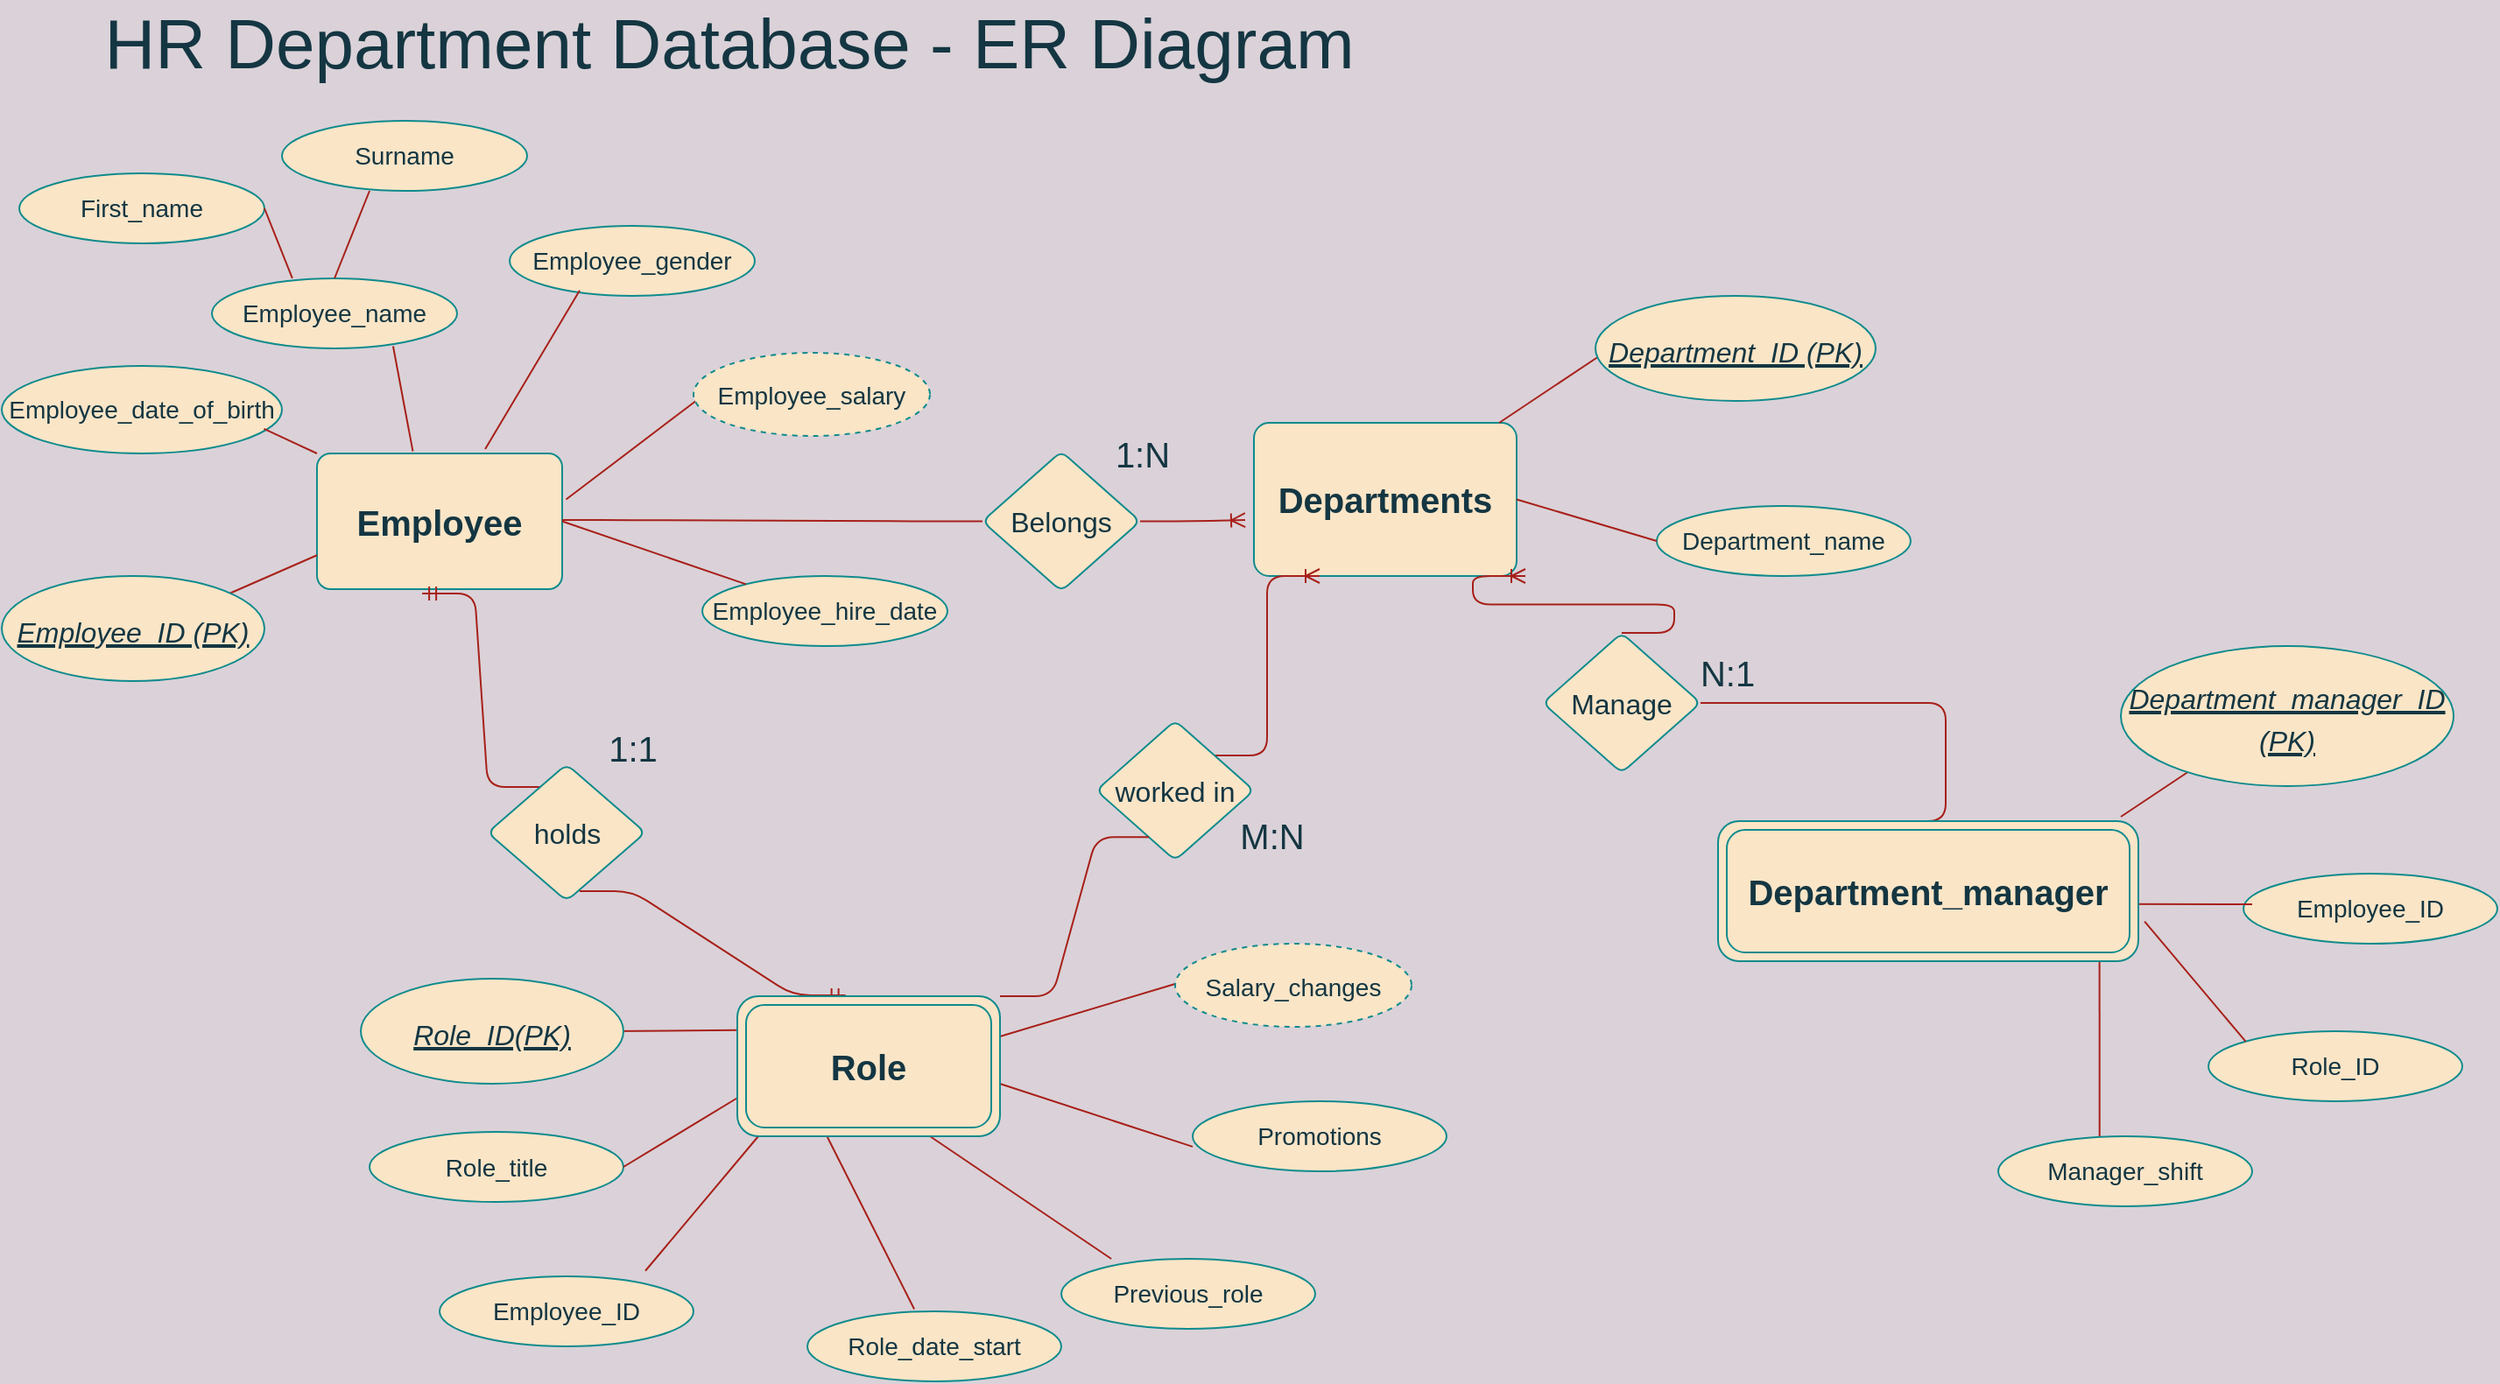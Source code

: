 <mxfile version="15.5.8" type="github">
  <diagram name="Page-1" id="a7904f86-f2b4-8e86-fa97-74104820619b">
    <mxGraphModel dx="1456" dy="1641" grid="1" gridSize="10" guides="1" tooltips="1" connect="1" arrows="1" fold="1" page="1" pageScale="1" pageWidth="1600" pageHeight="900" background="#DAD2D8" math="0" shadow="0">
      <root>
        <mxCell id="0" />
        <mxCell id="1" parent="0" />
        <mxCell id="e3raqFH5HiRqm9mPKhRc-3" value="&lt;font style=&quot;font-size: 40px&quot;&gt;HR Department Database - ER Diagram&lt;/font&gt;" style="text;html=1;resizable=0;autosize=1;align=center;verticalAlign=middle;points=[];fillColor=none;strokeColor=none;fontColor=#143642;rounded=1;" parent="1" vertex="1">
          <mxGeometry x="70" width="730" height="30" as="geometry" />
        </mxCell>
        <mxCell id="hZx71IKOhUPCRJcw6M9n-52" style="edgeStyle=orthogonalEdgeStyle;orthogonalLoop=1;jettySize=auto;html=1;exitX=0.5;exitY=1;exitDx=0;exitDy=0;strokeColor=#A8201A;fontColor=#143642;labelBackgroundColor=#DAD2D8;" parent="1" edge="1">
          <mxGeometry relative="1" as="geometry">
            <mxPoint x="844" y="267.5" as="sourcePoint" />
            <mxPoint x="844" y="267.5" as="targetPoint" />
          </mxGeometry>
        </mxCell>
        <mxCell id="nj0aj4-7wqTGS0bk_ivH-1" value="&lt;b&gt;&lt;font style=&quot;font-size: 20px&quot;&gt;Employee&lt;/font&gt;&lt;/b&gt;" style="arcSize=10;whiteSpace=wrap;html=1;align=center;fillColor=#FAE5C7;strokeColor=#0F8B8D;fontColor=#143642;rounded=1;" parent="1" vertex="1">
          <mxGeometry x="200" y="250" width="140" height="77.5" as="geometry" />
        </mxCell>
        <mxCell id="nj0aj4-7wqTGS0bk_ivH-8" value="&lt;font style=&quot;font-size: 14px&quot;&gt;Employee_name&lt;/font&gt;" style="ellipse;whiteSpace=wrap;html=1;align=center;fillColor=#FAE5C7;strokeColor=#0F8B8D;fontColor=#143642;rounded=1;" parent="1" vertex="1">
          <mxGeometry x="140" y="150" width="140" height="40" as="geometry" />
        </mxCell>
        <mxCell id="nj0aj4-7wqTGS0bk_ivH-9" value="&lt;font style=&quot;font-size: 14px&quot;&gt;Employee_gender&lt;/font&gt;" style="ellipse;whiteSpace=wrap;html=1;align=center;fillColor=#FAE5C7;strokeColor=#0F8B8D;fontColor=#143642;rounded=1;" parent="1" vertex="1">
          <mxGeometry x="310" y="120" width="140" height="40" as="geometry" />
        </mxCell>
        <mxCell id="nj0aj4-7wqTGS0bk_ivH-10" value="&lt;font style=&quot;font-size: 14px&quot;&gt;Employee_hire_date&lt;/font&gt;" style="ellipse;whiteSpace=wrap;html=1;align=center;fillColor=#FAE5C7;strokeColor=#0F8B8D;fontColor=#143642;rounded=1;" parent="1" vertex="1">
          <mxGeometry x="420" y="320" width="140" height="40" as="geometry" />
        </mxCell>
        <mxCell id="nj0aj4-7wqTGS0bk_ivH-11" value="&lt;font style=&quot;font-size: 14px&quot;&gt;Employee_date_of_birth&lt;/font&gt;" style="ellipse;whiteSpace=wrap;html=1;align=center;fillColor=#FAE5C7;strokeColor=#0F8B8D;fontColor=#143642;rounded=1;" parent="1" vertex="1">
          <mxGeometry x="20" y="200" width="160" height="50" as="geometry" />
        </mxCell>
        <mxCell id="nj0aj4-7wqTGS0bk_ivH-13" value="&lt;font style=&quot;font-size: 14px&quot;&gt;Role_title&lt;/font&gt;" style="ellipse;whiteSpace=wrap;html=1;align=center;fillColor=#FAE5C7;strokeColor=#0F8B8D;fontColor=#143642;rounded=1;" parent="1" vertex="1">
          <mxGeometry x="230" y="637.5" width="145" height="40" as="geometry" />
        </mxCell>
        <mxCell id="nj0aj4-7wqTGS0bk_ivH-20" value="&lt;font style=&quot;font-size: 14px&quot;&gt;Employee_ID&lt;/font&gt;" style="ellipse;whiteSpace=wrap;html=1;align=center;fillColor=#FAE5C7;strokeColor=#0F8B8D;fontColor=#143642;rounded=1;" parent="1" vertex="1">
          <mxGeometry x="1300" y="490" width="145" height="40" as="geometry" />
        </mxCell>
        <mxCell id="nj0aj4-7wqTGS0bk_ivH-23" value="&lt;font style=&quot;font-size: 14px&quot;&gt;Promotions&lt;/font&gt;" style="ellipse;whiteSpace=wrap;html=1;align=center;fillColor=#FAE5C7;strokeColor=#0F8B8D;fontColor=#143642;rounded=1;" parent="1" vertex="1">
          <mxGeometry x="700" y="620" width="145" height="40" as="geometry" />
        </mxCell>
        <mxCell id="nj0aj4-7wqTGS0bk_ivH-25" value="&lt;font style=&quot;font-size: 14px&quot;&gt;Previous_role&lt;/font&gt;" style="ellipse;whiteSpace=wrap;html=1;align=center;fillColor=#FAE5C7;strokeColor=#0F8B8D;fontColor=#143642;rounded=1;" parent="1" vertex="1">
          <mxGeometry x="625" y="710" width="145" height="40" as="geometry" />
        </mxCell>
        <mxCell id="nj0aj4-7wqTGS0bk_ivH-26" value="&lt;font style=&quot;font-size: 14px&quot;&gt;Role_date_start&lt;/font&gt;" style="ellipse;whiteSpace=wrap;html=1;align=center;fillColor=#FAE5C7;strokeColor=#0F8B8D;fontColor=#143642;rounded=1;" parent="1" vertex="1">
          <mxGeometry x="480" y="740" width="145" height="40" as="geometry" />
        </mxCell>
        <mxCell id="nj0aj4-7wqTGS0bk_ivH-30" value="&lt;font style=&quot;font-size: 14px&quot;&gt;Manager_shift&lt;/font&gt;" style="ellipse;whiteSpace=wrap;html=1;align=center;fillColor=#FAE5C7;strokeColor=#0F8B8D;fontColor=#143642;rounded=1;" parent="1" vertex="1">
          <mxGeometry x="1160" y="640" width="145" height="40" as="geometry" />
        </mxCell>
        <mxCell id="nj0aj4-7wqTGS0bk_ivH-46" value="&lt;b&gt;&lt;font style=&quot;font-size: 20px&quot;&gt;Departments&lt;/font&gt;&lt;/b&gt;" style="arcSize=10;whiteSpace=wrap;html=1;align=center;fillColor=#FAE5C7;strokeColor=#0F8B8D;fontColor=#143642;rounded=1;" parent="1" vertex="1">
          <mxGeometry x="735" y="232.5" width="150" height="87.5" as="geometry" />
        </mxCell>
        <mxCell id="nj0aj4-7wqTGS0bk_ivH-47" value="&lt;font style=&quot;font-size: 14px&quot;&gt;Department_name&lt;/font&gt;" style="ellipse;whiteSpace=wrap;html=1;align=center;fillColor=#FAE5C7;strokeColor=#0F8B8D;fontColor=#143642;rounded=1;" parent="1" vertex="1">
          <mxGeometry x="965" y="280" width="145" height="40" as="geometry" />
        </mxCell>
        <mxCell id="1IycwErhCTAVCrpmvj0n-6" value="" style="endArrow=none;html=1;exitX=0.686;exitY=-0.032;exitDx=0;exitDy=0;exitPerimeter=0;strokeColor=#A8201A;fontColor=#143642;labelBackgroundColor=#DAD2D8;" edge="1" parent="1" source="nj0aj4-7wqTGS0bk_ivH-1">
          <mxGeometry width="50" height="50" relative="1" as="geometry">
            <mxPoint x="300" y="206.88" as="sourcePoint" />
            <mxPoint x="350" y="156.88" as="targetPoint" />
          </mxGeometry>
        </mxCell>
        <mxCell id="1IycwErhCTAVCrpmvj0n-7" value="" style="endArrow=none;html=1;exitX=1.016;exitY=0.339;exitDx=0;exitDy=0;exitPerimeter=0;strokeColor=#A8201A;fontColor=#143642;labelBackgroundColor=#DAD2D8;" edge="1" parent="1" source="nj0aj4-7wqTGS0bk_ivH-1">
          <mxGeometry width="50" height="50" relative="1" as="geometry">
            <mxPoint x="343.64" y="310.64" as="sourcePoint" />
            <mxPoint x="416.36" y="220" as="targetPoint" />
          </mxGeometry>
        </mxCell>
        <mxCell id="1IycwErhCTAVCrpmvj0n-8" value="" style="endArrow=none;html=1;exitX=0.391;exitY=-0.016;exitDx=0;exitDy=0;exitPerimeter=0;entryX=0.739;entryY=0.969;entryDx=0;entryDy=0;entryPerimeter=0;strokeColor=#A8201A;fontColor=#143642;labelBackgroundColor=#DAD2D8;" edge="1" parent="1" source="nj0aj4-7wqTGS0bk_ivH-1" target="nj0aj4-7wqTGS0bk_ivH-8">
          <mxGeometry width="50" height="50" relative="1" as="geometry">
            <mxPoint x="160" y="225.633" as="sourcePoint" />
            <mxPoint x="234.12" y="169.36" as="targetPoint" />
          </mxGeometry>
        </mxCell>
        <mxCell id="1IycwErhCTAVCrpmvj0n-9" value="" style="endArrow=none;html=1;entryX=0;entryY=0.75;entryDx=0;entryDy=0;strokeColor=#A8201A;fontColor=#143642;labelBackgroundColor=#DAD2D8;" edge="1" parent="1" target="nj0aj4-7wqTGS0bk_ivH-1">
          <mxGeometry width="50" height="50" relative="1" as="geometry">
            <mxPoint x="150" y="330" as="sourcePoint" />
            <mxPoint x="160.0" y="303.73" as="targetPoint" />
          </mxGeometry>
        </mxCell>
        <mxCell id="1IycwErhCTAVCrpmvj0n-10" value="" style="endArrow=none;html=1;exitX=1;exitY=0.5;exitDx=0;exitDy=0;strokeColor=#A8201A;fontColor=#143642;labelBackgroundColor=#DAD2D8;" edge="1" parent="1" source="nj0aj4-7wqTGS0bk_ivH-1" target="nj0aj4-7wqTGS0bk_ivH-10">
          <mxGeometry width="50" height="50" relative="1" as="geometry">
            <mxPoint x="372.24" y="306.273" as="sourcePoint" />
            <mxPoint x="446.36" y="250" as="targetPoint" />
          </mxGeometry>
        </mxCell>
        <mxCell id="1IycwErhCTAVCrpmvj0n-11" value="" style="endArrow=none;html=1;exitX=0;exitY=0;exitDx=0;exitDy=0;entryX=0.936;entryY=0.719;entryDx=0;entryDy=0;entryPerimeter=0;strokeColor=#A8201A;fontColor=#143642;labelBackgroundColor=#DAD2D8;" edge="1" parent="1" source="nj0aj4-7wqTGS0bk_ivH-1" target="nj0aj4-7wqTGS0bk_ivH-11">
          <mxGeometry width="50" height="50" relative="1" as="geometry">
            <mxPoint x="85.88" y="295.023" as="sourcePoint" />
            <mxPoint x="160.0" y="238.75" as="targetPoint" />
          </mxGeometry>
        </mxCell>
        <mxCell id="1IycwErhCTAVCrpmvj0n-12" value="" style="endArrow=none;html=1;entryX=0;entryY=0.5;entryDx=0;entryDy=0;exitX=1;exitY=0.5;exitDx=0;exitDy=0;strokeColor=#A8201A;fontColor=#143642;labelBackgroundColor=#DAD2D8;" edge="1" parent="1" source="nj0aj4-7wqTGS0bk_ivH-46" target="nj0aj4-7wqTGS0bk_ivH-47">
          <mxGeometry width="50" height="50" relative="1" as="geometry">
            <mxPoint x="805" y="322.5" as="sourcePoint" />
            <mxPoint x="810" y="372.5" as="targetPoint" />
          </mxGeometry>
        </mxCell>
        <mxCell id="1IycwErhCTAVCrpmvj0n-13" value="" style="endArrow=none;html=1;exitX=1;exitY=0.5;exitDx=0;exitDy=0;entryX=0;entryY=0.25;entryDx=0;entryDy=0;strokeColor=#A8201A;fontColor=#143642;labelBackgroundColor=#DAD2D8;" edge="1" parent="1">
          <mxGeometry width="50" height="50" relative="1" as="geometry">
            <mxPoint x="365.0" y="580" as="sourcePoint" />
            <mxPoint x="440.0" y="579.375" as="targetPoint" />
          </mxGeometry>
        </mxCell>
        <mxCell id="1IycwErhCTAVCrpmvj0n-14" value="" style="endArrow=none;html=1;exitX=1;exitY=0.5;exitDx=0;exitDy=0;entryX=0;entryY=0.75;entryDx=0;entryDy=0;strokeColor=#A8201A;fontColor=#143642;labelBackgroundColor=#DAD2D8;" edge="1" parent="1" source="nj0aj4-7wqTGS0bk_ivH-13">
          <mxGeometry width="50" height="50" relative="1" as="geometry">
            <mxPoint x="350" y="547.5" as="sourcePoint" />
            <mxPoint x="440.0" y="618.125" as="targetPoint" />
          </mxGeometry>
        </mxCell>
        <mxCell id="1IycwErhCTAVCrpmvj0n-15" value="" style="endArrow=none;html=1;exitX=0.421;exitY=-0.031;exitDx=0;exitDy=0;entryX=0.333;entryY=1;entryDx=0;entryDy=0;entryPerimeter=0;exitPerimeter=0;strokeColor=#A8201A;fontColor=#143642;labelBackgroundColor=#DAD2D8;" edge="1" parent="1" source="nj0aj4-7wqTGS0bk_ivH-26">
          <mxGeometry width="50" height="50" relative="1" as="geometry">
            <mxPoint x="380" y="637.5" as="sourcePoint" />
            <mxPoint x="489.95" y="637.5" as="targetPoint" />
          </mxGeometry>
        </mxCell>
        <mxCell id="1IycwErhCTAVCrpmvj0n-16" value="" style="endArrow=none;html=1;entryX=0.197;entryY=0;entryDx=0;entryDy=0;entryPerimeter=0;strokeColor=#A8201A;fontColor=#143642;labelBackgroundColor=#DAD2D8;" edge="1" parent="1" target="nj0aj4-7wqTGS0bk_ivH-25">
          <mxGeometry width="50" height="50" relative="1" as="geometry">
            <mxPoint x="550" y="640" as="sourcePoint" />
            <mxPoint x="614.966" y="715.938" as="targetPoint" />
          </mxGeometry>
        </mxCell>
        <mxCell id="1IycwErhCTAVCrpmvj0n-17" value="" style="endArrow=none;html=1;strokeColor=#A8201A;fontColor=#143642;labelBackgroundColor=#DAD2D8;" edge="1" parent="1">
          <mxGeometry width="50" height="50" relative="1" as="geometry">
            <mxPoint x="590" y="610" as="sourcePoint" />
            <mxPoint x="699.996" y="645.938" as="targetPoint" />
          </mxGeometry>
        </mxCell>
        <mxCell id="1IycwErhCTAVCrpmvj0n-18" value="" style="endArrow=none;html=1;entryX=0.034;entryY=0.575;entryDx=0;entryDy=0;entryPerimeter=0;strokeColor=#A8201A;fontColor=#143642;labelBackgroundColor=#DAD2D8;" edge="1" parent="1">
          <mxGeometry width="50" height="50" relative="1" as="geometry">
            <mxPoint x="590" y="583" as="sourcePoint" />
            <mxPoint x="689.93" y="553.0" as="targetPoint" />
          </mxGeometry>
        </mxCell>
        <mxCell id="1IycwErhCTAVCrpmvj0n-20" value="" style="endArrow=none;html=1;entryX=0;entryY=0.5;entryDx=0;entryDy=0;strokeColor=#A8201A;fontColor=#143642;labelBackgroundColor=#DAD2D8;" edge="1" parent="1">
          <mxGeometry width="50" height="50" relative="1" as="geometry">
            <mxPoint x="875" y="232.5" as="sourcePoint" />
            <mxPoint x="935" y="192.5" as="targetPoint" />
            <Array as="points" />
          </mxGeometry>
        </mxCell>
        <mxCell id="1IycwErhCTAVCrpmvj0n-21" value="" style="endArrow=none;html=1;exitX=0.942;exitY=1.034;exitDx=0;exitDy=0;exitPerimeter=0;entryX=0.399;entryY=0;entryDx=0;entryDy=0;entryPerimeter=0;strokeColor=#A8201A;fontColor=#143642;labelBackgroundColor=#DAD2D8;" edge="1" parent="1" target="nj0aj4-7wqTGS0bk_ivH-30">
          <mxGeometry width="50" height="50" relative="1" as="geometry">
            <mxPoint x="1217.82" y="540.22" as="sourcePoint" />
            <mxPoint x="1209.966" y="604.998" as="targetPoint" />
          </mxGeometry>
        </mxCell>
        <mxCell id="1IycwErhCTAVCrpmvj0n-24" value="" style="endArrow=none;html=1;entryX=1;entryY=0;entryDx=0;entryDy=0;strokeColor=#A8201A;fontColor=#143642;labelBackgroundColor=#DAD2D8;" edge="1" parent="1">
          <mxGeometry width="50" height="50" relative="1" as="geometry">
            <mxPoint x="1275" y="427.5" as="sourcePoint" />
            <mxPoint x="1230" y="457.5" as="targetPoint" />
          </mxGeometry>
        </mxCell>
        <mxCell id="1IycwErhCTAVCrpmvj0n-25" value="" style="endArrow=none;html=1;exitX=1.017;exitY=0.623;exitDx=0;exitDy=0;exitPerimeter=0;strokeColor=#A8201A;fontColor=#143642;labelBackgroundColor=#DAD2D8;" edge="1" parent="1">
          <mxGeometry width="50" height="50" relative="1" as="geometry">
            <mxPoint x="1233.57" y="507.34" as="sourcePoint" />
            <mxPoint x="1305" y="507.5" as="targetPoint" />
          </mxGeometry>
        </mxCell>
        <mxCell id="1IycwErhCTAVCrpmvj0n-27" value="" style="edgeStyle=entityRelationEdgeStyle;fontSize=12;html=1;endArrow=ERoneToMany;startArrow=none;strokeColor=#A8201A;fontColor=#143642;labelBackgroundColor=#DAD2D8;" edge="1" parent="1" source="nj0aj4-7wqTGS0bk_ivH-155">
          <mxGeometry width="100" height="100" relative="1" as="geometry">
            <mxPoint x="340" y="288.04" as="sourcePoint" />
            <mxPoint x="730" y="288.04" as="targetPoint" />
          </mxGeometry>
        </mxCell>
        <mxCell id="1IycwErhCTAVCrpmvj0n-28" value="1:N" style="edgeLabel;html=1;align=center;verticalAlign=middle;resizable=0;points=[];fontSize=20;fontColor=#143642;rounded=1;labelBackgroundColor=#DAD2D8;" vertex="1" connectable="0" parent="1IycwErhCTAVCrpmvj0n-27">
          <mxGeometry x="0.094" relative="1" as="geometry">
            <mxPoint x="-32" y="-38" as="offset" />
          </mxGeometry>
        </mxCell>
        <mxCell id="1IycwErhCTAVCrpmvj0n-34" value="" style="edgeStyle=entityRelationEdgeStyle;fontSize=12;html=1;endArrow=ERmandOne;startArrow=none;entryX=0.429;entryY=1.032;entryDx=0;entryDy=0;entryPerimeter=0;exitX=0.25;exitY=0;exitDx=0;exitDy=0;strokeColor=#A8201A;fontColor=#143642;labelBackgroundColor=#DAD2D8;" edge="1" parent="1" source="nj0aj4-7wqTGS0bk_ivH-141" target="nj0aj4-7wqTGS0bk_ivH-1">
          <mxGeometry width="100" height="100" relative="1" as="geometry">
            <mxPoint x="460" y="540" as="sourcePoint" />
            <mxPoint x="380" y="387.5" as="targetPoint" />
          </mxGeometry>
        </mxCell>
        <mxCell id="nj0aj4-7wqTGS0bk_ivH-141" value="&lt;font style=&quot;font-size: 16px&quot;&gt;holds&lt;/font&gt;" style="rhombus;whiteSpace=wrap;html=1;arcSize=10;fillColor=#FAE5C7;strokeColor=#0F8B8D;fontColor=#143642;rounded=1;" parent="1" vertex="1">
          <mxGeometry x="297.5" y="427.5" width="90" height="78.13" as="geometry" />
        </mxCell>
        <mxCell id="1IycwErhCTAVCrpmvj0n-36" value="" style="edgeStyle=entityRelationEdgeStyle;fontSize=12;html=1;endArrow=none;startArrow=ERmandOne;entryX=0.583;entryY=0.928;entryDx=0;entryDy=0;entryPerimeter=0;exitX=0.412;exitY=-0.006;exitDx=0;exitDy=0;strokeColor=#A8201A;fontColor=#143642;exitPerimeter=0;labelBackgroundColor=#DAD2D8;" edge="1" parent="1" source="1IycwErhCTAVCrpmvj0n-66" target="nj0aj4-7wqTGS0bk_ivH-141">
          <mxGeometry width="100" height="100" relative="1" as="geometry">
            <mxPoint x="477.5" y="560" as="sourcePoint" />
            <mxPoint x="260.06" y="329.98" as="targetPoint" />
          </mxGeometry>
        </mxCell>
        <mxCell id="nj0aj4-7wqTGS0bk_ivH-155" value="&lt;font style=&quot;font-size: 16px&quot;&gt;Belongs&lt;/font&gt;" style="rhombus;whiteSpace=wrap;html=1;arcSize=10;fillColor=#FAE5C7;strokeColor=#0F8B8D;fontColor=#143642;rounded=1;" parent="1" vertex="1">
          <mxGeometry x="580" y="248.75" width="90" height="80" as="geometry" />
        </mxCell>
        <mxCell id="1IycwErhCTAVCrpmvj0n-37" value="" style="edgeStyle=entityRelationEdgeStyle;fontSize=12;html=1;endArrow=none;strokeColor=#A8201A;fontColor=#143642;labelBackgroundColor=#DAD2D8;" edge="1" parent="1" target="nj0aj4-7wqTGS0bk_ivH-155">
          <mxGeometry width="100" height="100" relative="1" as="geometry">
            <mxPoint x="340" y="288.04" as="sourcePoint" />
            <mxPoint x="730" y="288.04" as="targetPoint" />
          </mxGeometry>
        </mxCell>
        <mxCell id="1IycwErhCTAVCrpmvj0n-39" value="1:1" style="text;html=1;align=center;verticalAlign=middle;resizable=0;points=[];autosize=1;strokeColor=none;fillColor=none;fontSize=20;fontColor=#143642;rounded=1;" vertex="1" parent="1">
          <mxGeometry x="360" y="402.5" width="40" height="30" as="geometry" />
        </mxCell>
        <mxCell id="1IycwErhCTAVCrpmvj0n-40" value="" style="edgeStyle=entityRelationEdgeStyle;fontSize=12;html=1;endArrow=ERoneToMany;exitX=1;exitY=0;exitDx=0;exitDy=0;entryX=0.25;entryY=1;entryDx=0;entryDy=0;startArrow=none;strokeColor=#A8201A;fontColor=#143642;labelBackgroundColor=#DAD2D8;" edge="1" parent="1" source="nj0aj4-7wqTGS0bk_ivH-52" target="nj0aj4-7wqTGS0bk_ivH-46">
          <mxGeometry width="100" height="100" relative="1" as="geometry">
            <mxPoint x="840" y="440" as="sourcePoint" />
            <mxPoint x="940" y="340" as="targetPoint" />
          </mxGeometry>
        </mxCell>
        <mxCell id="nj0aj4-7wqTGS0bk_ivH-52" value="&lt;font style=&quot;font-size: 16px&quot;&gt;worked in&lt;/font&gt;" style="rhombus;whiteSpace=wrap;html=1;arcSize=10;fillColor=#FAE5C7;strokeColor=#0F8B8D;fontColor=#143642;rounded=1;" parent="1" vertex="1">
          <mxGeometry x="645" y="402.5" width="90" height="80" as="geometry" />
        </mxCell>
        <mxCell id="1IycwErhCTAVCrpmvj0n-41" value="" style="edgeStyle=entityRelationEdgeStyle;fontSize=12;html=1;endArrow=none;exitX=1;exitY=0;exitDx=0;exitDy=0;entryX=0.25;entryY=1;entryDx=0;entryDy=0;strokeColor=#A8201A;fontColor=#143642;labelBackgroundColor=#DAD2D8;" edge="1" parent="1" target="nj0aj4-7wqTGS0bk_ivH-52">
          <mxGeometry width="100" height="100" relative="1" as="geometry">
            <mxPoint x="590.0" y="560" as="sourcePoint" />
            <mxPoint x="772.5" y="320" as="targetPoint" />
          </mxGeometry>
        </mxCell>
        <mxCell id="1IycwErhCTAVCrpmvj0n-42" value="M:N" style="text;html=1;align=center;verticalAlign=middle;resizable=0;points=[];autosize=1;strokeColor=none;fillColor=none;fontSize=20;fontColor=#143642;rounded=1;" vertex="1" parent="1">
          <mxGeometry x="720" y="452.5" width="50" height="30" as="geometry" />
        </mxCell>
        <mxCell id="1IycwErhCTAVCrpmvj0n-43" value="" style="edgeStyle=entityRelationEdgeStyle;fontSize=12;html=1;endArrow=ERoneToMany;exitX=0.5;exitY=0;exitDx=0;exitDy=0;startArrow=none;strokeColor=#A8201A;fontColor=#143642;labelBackgroundColor=#DAD2D8;" edge="1" parent="1" source="nj0aj4-7wqTGS0bk_ivH-152">
          <mxGeometry width="100" height="100" relative="1" as="geometry">
            <mxPoint x="1080" y="450" as="sourcePoint" />
            <mxPoint x="890" y="320" as="targetPoint" />
          </mxGeometry>
        </mxCell>
        <mxCell id="nj0aj4-7wqTGS0bk_ivH-152" value="&lt;font style=&quot;font-size: 16px&quot;&gt;Manage&lt;/font&gt;" style="rhombus;whiteSpace=wrap;html=1;arcSize=10;fillColor=#FAE5C7;strokeColor=#0F8B8D;fontColor=#143642;rounded=1;" parent="1" vertex="1">
          <mxGeometry x="900" y="352.5" width="90" height="80" as="geometry" />
        </mxCell>
        <mxCell id="1IycwErhCTAVCrpmvj0n-44" value="" style="edgeStyle=entityRelationEdgeStyle;fontSize=12;html=1;endArrow=none;strokeColor=#A8201A;fontColor=#143642;startArrow=none;labelBackgroundColor=#DAD2D8;" edge="1" parent="1" target="nj0aj4-7wqTGS0bk_ivH-152">
          <mxGeometry width="100" height="100" relative="1" as="geometry">
            <mxPoint x="1100" y="460" as="sourcePoint" />
            <mxPoint x="890" y="320" as="targetPoint" />
          </mxGeometry>
        </mxCell>
        <mxCell id="1IycwErhCTAVCrpmvj0n-45" value="N:1" style="text;html=1;align=center;verticalAlign=middle;resizable=0;points=[];autosize=1;strokeColor=none;fillColor=none;fontSize=20;fontColor=#143642;rounded=1;" vertex="1" parent="1">
          <mxGeometry x="980" y="360" width="50" height="30" as="geometry" />
        </mxCell>
        <mxCell id="1IycwErhCTAVCrpmvj0n-46" value="&lt;font style=&quot;font-size: 14px&quot;&gt;Employee_ID&lt;/font&gt;" style="ellipse;whiteSpace=wrap;html=1;align=center;fillColor=#FAE5C7;strokeColor=#0F8B8D;fontColor=#143642;rounded=1;" vertex="1" parent="1">
          <mxGeometry x="270" y="720" width="145" height="40" as="geometry" />
        </mxCell>
        <mxCell id="1IycwErhCTAVCrpmvj0n-47" value="" style="endArrow=none;html=1;exitX=1;exitY=0.5;exitDx=0;exitDy=0;strokeColor=#A8201A;fontColor=#143642;labelBackgroundColor=#DAD2D8;" edge="1" parent="1">
          <mxGeometry width="50" height="50" relative="1" as="geometry">
            <mxPoint x="387.5" y="716.88" as="sourcePoint" />
            <mxPoint x="452" y="640" as="targetPoint" />
          </mxGeometry>
        </mxCell>
        <mxCell id="1IycwErhCTAVCrpmvj0n-48" value="&lt;font style=&quot;font-size: 14px&quot;&gt;Surname&lt;/font&gt;" style="ellipse;whiteSpace=wrap;html=1;align=center;fillColor=#FAE5C7;strokeColor=#0F8B8D;fontColor=#143642;rounded=1;" vertex="1" parent="1">
          <mxGeometry x="180" y="60" width="140" height="40" as="geometry" />
        </mxCell>
        <mxCell id="1IycwErhCTAVCrpmvj0n-49" value="&lt;font style=&quot;font-size: 14px&quot;&gt;First_name&lt;/font&gt;" style="ellipse;whiteSpace=wrap;html=1;align=center;fillColor=#FAE5C7;strokeColor=#0F8B8D;fontColor=#143642;rounded=1;" vertex="1" parent="1">
          <mxGeometry x="30" y="90" width="140" height="40" as="geometry" />
        </mxCell>
        <mxCell id="1IycwErhCTAVCrpmvj0n-50" value="" style="endArrow=none;html=1;entryX=0.739;entryY=0.969;entryDx=0;entryDy=0;entryPerimeter=0;exitX=0.5;exitY=0;exitDx=0;exitDy=0;strokeColor=#A8201A;fontColor=#143642;labelBackgroundColor=#DAD2D8;" edge="1" parent="1" source="nj0aj4-7wqTGS0bk_ivH-8">
          <mxGeometry width="50" height="50" relative="1" as="geometry">
            <mxPoint x="220" y="140" as="sourcePoint" />
            <mxPoint x="230.0" y="100.0" as="targetPoint" />
          </mxGeometry>
        </mxCell>
        <mxCell id="1IycwErhCTAVCrpmvj0n-51" value="" style="endArrow=none;html=1;entryX=1;entryY=0.5;entryDx=0;entryDy=0;exitX=0.328;exitY=-0.001;exitDx=0;exitDy=0;exitPerimeter=0;strokeColor=#A8201A;fontColor=#143642;labelBackgroundColor=#DAD2D8;" edge="1" parent="1" source="nj0aj4-7wqTGS0bk_ivH-8" target="1IycwErhCTAVCrpmvj0n-49">
          <mxGeometry width="50" height="50" relative="1" as="geometry">
            <mxPoint x="180" y="140" as="sourcePoint" />
            <mxPoint x="180.0" y="110.0" as="targetPoint" />
          </mxGeometry>
        </mxCell>
        <mxCell id="1IycwErhCTAVCrpmvj0n-59" value="&lt;i&gt;&lt;font style=&quot;font-size: 16px&quot;&gt;Employee_ID (PK)&lt;/font&gt;&lt;/i&gt;" style="ellipse;whiteSpace=wrap;html=1;align=center;fontStyle=4;fontSize=20;fillColor=#FAE5C7;strokeColor=#0F8B8D;fontColor=#143642;rounded=1;" vertex="1" parent="1">
          <mxGeometry x="20" y="320" width="150" height="60" as="geometry" />
        </mxCell>
        <mxCell id="1IycwErhCTAVCrpmvj0n-61" value="&lt;i&gt;&lt;font style=&quot;font-size: 16px&quot;&gt;Department_ID (PK)&lt;/font&gt;&lt;/i&gt;" style="ellipse;whiteSpace=wrap;html=1;align=center;fontStyle=4;fontSize=20;fillColor=#FAE5C7;strokeColor=#0F8B8D;fontColor=#143642;rounded=1;" vertex="1" parent="1">
          <mxGeometry x="930" y="160" width="160" height="60" as="geometry" />
        </mxCell>
        <mxCell id="1IycwErhCTAVCrpmvj0n-62" value="&lt;i&gt;&lt;font style=&quot;font-size: 16px&quot;&gt;Department_manager_ID (PK)&lt;/font&gt;&lt;/i&gt;" style="ellipse;whiteSpace=wrap;html=1;align=center;fontStyle=4;fontSize=20;fillColor=#FAE5C7;strokeColor=#0F8B8D;fontColor=#143642;rounded=1;" vertex="1" parent="1">
          <mxGeometry x="1230" y="360" width="190" height="80" as="geometry" />
        </mxCell>
        <mxCell id="1IycwErhCTAVCrpmvj0n-63" value="&lt;i&gt;&lt;font style=&quot;font-size: 16px&quot;&gt;Role_ID(PK)&lt;/font&gt;&lt;/i&gt;" style="ellipse;whiteSpace=wrap;html=1;align=center;fontStyle=4;fontSize=20;fillColor=#FAE5C7;strokeColor=#0F8B8D;fontColor=#143642;rounded=1;" vertex="1" parent="1">
          <mxGeometry x="225" y="550" width="150" height="60" as="geometry" />
        </mxCell>
        <mxCell id="1IycwErhCTAVCrpmvj0n-64" value="&lt;font style=&quot;font-size: 14px&quot;&gt;Employee_salary&lt;/font&gt;" style="ellipse;whiteSpace=wrap;html=1;align=center;dashed=1;fontSize=16;fillColor=#FAE5C7;strokeColor=#0F8B8D;fontColor=#143642;rounded=1;" vertex="1" parent="1">
          <mxGeometry x="415" y="192.5" width="135" height="47.5" as="geometry" />
        </mxCell>
        <mxCell id="1IycwErhCTAVCrpmvj0n-65" value="&lt;font style=&quot;font-size: 14px&quot;&gt;Salary_changes&lt;/font&gt;" style="ellipse;whiteSpace=wrap;html=1;align=center;dashed=1;fontSize=16;fillColor=#FAE5C7;strokeColor=#0F8B8D;fontColor=#143642;rounded=1;" vertex="1" parent="1">
          <mxGeometry x="690" y="530" width="135" height="47.5" as="geometry" />
        </mxCell>
        <mxCell id="1IycwErhCTAVCrpmvj0n-66" value="&lt;b style=&quot;font-size: 12px&quot;&gt;&lt;font style=&quot;font-size: 20px&quot;&gt;Role&lt;/font&gt;&lt;/b&gt;" style="shape=ext;margin=3;double=1;whiteSpace=wrap;html=1;align=center;rounded=1;fontSize=14;fontColor=#143642;strokeColor=#0F8B8D;fillColor=#FAE5C7;" vertex="1" parent="1">
          <mxGeometry x="440" y="560" width="150" height="80" as="geometry" />
        </mxCell>
        <mxCell id="1IycwErhCTAVCrpmvj0n-67" value="&lt;b style=&quot;font-size: 12px&quot;&gt;&lt;font style=&quot;font-size: 20px&quot;&gt;Department_manager&lt;/font&gt;&lt;/b&gt;" style="shape=ext;margin=3;double=1;whiteSpace=wrap;html=1;align=center;rounded=1;fontSize=14;fontColor=#143642;strokeColor=#0F8B8D;fillColor=#FAE5C7;" vertex="1" parent="1">
          <mxGeometry x="1000" y="460" width="240" height="80" as="geometry" />
        </mxCell>
        <mxCell id="1IycwErhCTAVCrpmvj0n-70" value="&lt;font style=&quot;font-size: 14px&quot;&gt;Role_ID&lt;/font&gt;" style="ellipse;whiteSpace=wrap;html=1;align=center;fillColor=#FAE5C7;strokeColor=#0F8B8D;fontColor=#143642;rounded=1;" vertex="1" parent="1">
          <mxGeometry x="1280" y="580" width="145" height="40" as="geometry" />
        </mxCell>
        <mxCell id="1IycwErhCTAVCrpmvj0n-71" value="" style="endArrow=none;html=1;exitX=1.017;exitY=0.623;exitDx=0;exitDy=0;exitPerimeter=0;strokeColor=#A8201A;fontColor=#143642;labelBackgroundColor=#DAD2D8;entryX=0;entryY=0;entryDx=0;entryDy=0;" edge="1" parent="1" target="1IycwErhCTAVCrpmvj0n-70">
          <mxGeometry width="50" height="50" relative="1" as="geometry">
            <mxPoint x="1243.57" y="517.34" as="sourcePoint" />
            <mxPoint x="1315" y="517.5" as="targetPoint" />
          </mxGeometry>
        </mxCell>
      </root>
    </mxGraphModel>
  </diagram>
</mxfile>
